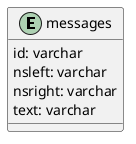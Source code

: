 @startuml

/'
  messages
'/
entity "messages" {
  id: varchar
  nsleft: varchar
  nsright: varchar
  text: varchar
}

/'
関係性
------   :1
----||   :1 and only 1
----o|   :0 or 1
-----{   :many
----|{   :1 or more
----o{   :0 or many

entityの位置
ri ...right
le ...left
do ...down
'/
@enduml